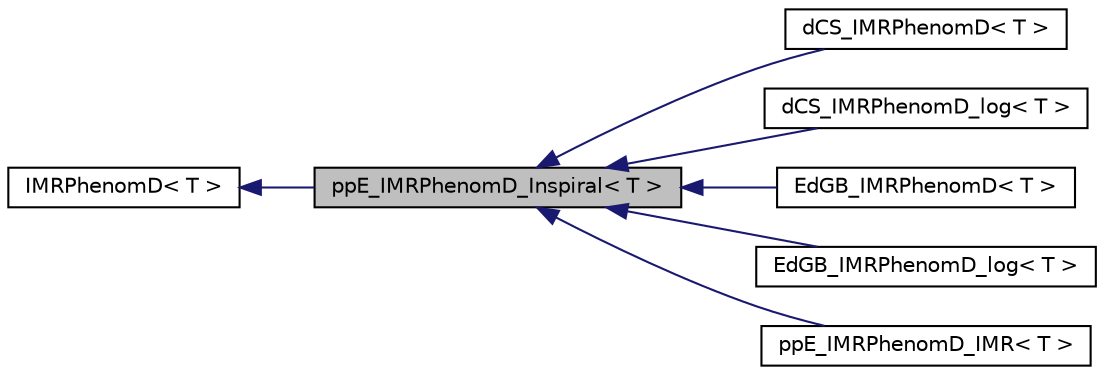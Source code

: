 digraph "ppE_IMRPhenomD_Inspiral&lt; T &gt;"
{
 // LATEX_PDF_SIZE
  edge [fontname="Helvetica",fontsize="10",labelfontname="Helvetica",labelfontsize="10"];
  node [fontname="Helvetica",fontsize="10",shape=record];
  rankdir="LR";
  Node1 [label="ppE_IMRPhenomD_Inspiral\< T \>",height=0.2,width=0.4,color="black", fillcolor="grey75", style="filled", fontcolor="black",tooltip=" "];
  Node2 -> Node1 [dir="back",color="midnightblue",fontsize="10",style="solid",fontname="Helvetica"];
  Node2 [label="IMRPhenomD\< T \>",height=0.2,width=0.4,color="black", fillcolor="white", style="filled",URL="$classIMRPhenomD.html",tooltip=" "];
  Node1 -> Node3 [dir="back",color="midnightblue",fontsize="10",style="solid",fontname="Helvetica"];
  Node3 [label="dCS_IMRPhenomD\< T \>",height=0.2,width=0.4,color="black", fillcolor="white", style="filled",URL="$classdCS__IMRPhenomD.html",tooltip=" "];
  Node1 -> Node4 [dir="back",color="midnightblue",fontsize="10",style="solid",fontname="Helvetica"];
  Node4 [label="dCS_IMRPhenomD_log\< T \>",height=0.2,width=0.4,color="black", fillcolor="white", style="filled",URL="$classdCS__IMRPhenomD__log.html",tooltip=" "];
  Node1 -> Node5 [dir="back",color="midnightblue",fontsize="10",style="solid",fontname="Helvetica"];
  Node5 [label="EdGB_IMRPhenomD\< T \>",height=0.2,width=0.4,color="black", fillcolor="white", style="filled",URL="$classEdGB__IMRPhenomD.html",tooltip=" "];
  Node1 -> Node6 [dir="back",color="midnightblue",fontsize="10",style="solid",fontname="Helvetica"];
  Node6 [label="EdGB_IMRPhenomD_log\< T \>",height=0.2,width=0.4,color="black", fillcolor="white", style="filled",URL="$classEdGB__IMRPhenomD__log.html",tooltip=" "];
  Node1 -> Node7 [dir="back",color="midnightblue",fontsize="10",style="solid",fontname="Helvetica"];
  Node7 [label="ppE_IMRPhenomD_IMR\< T \>",height=0.2,width=0.4,color="black", fillcolor="white", style="filled",URL="$classppE__IMRPhenomD__IMR.html",tooltip=" "];
}
